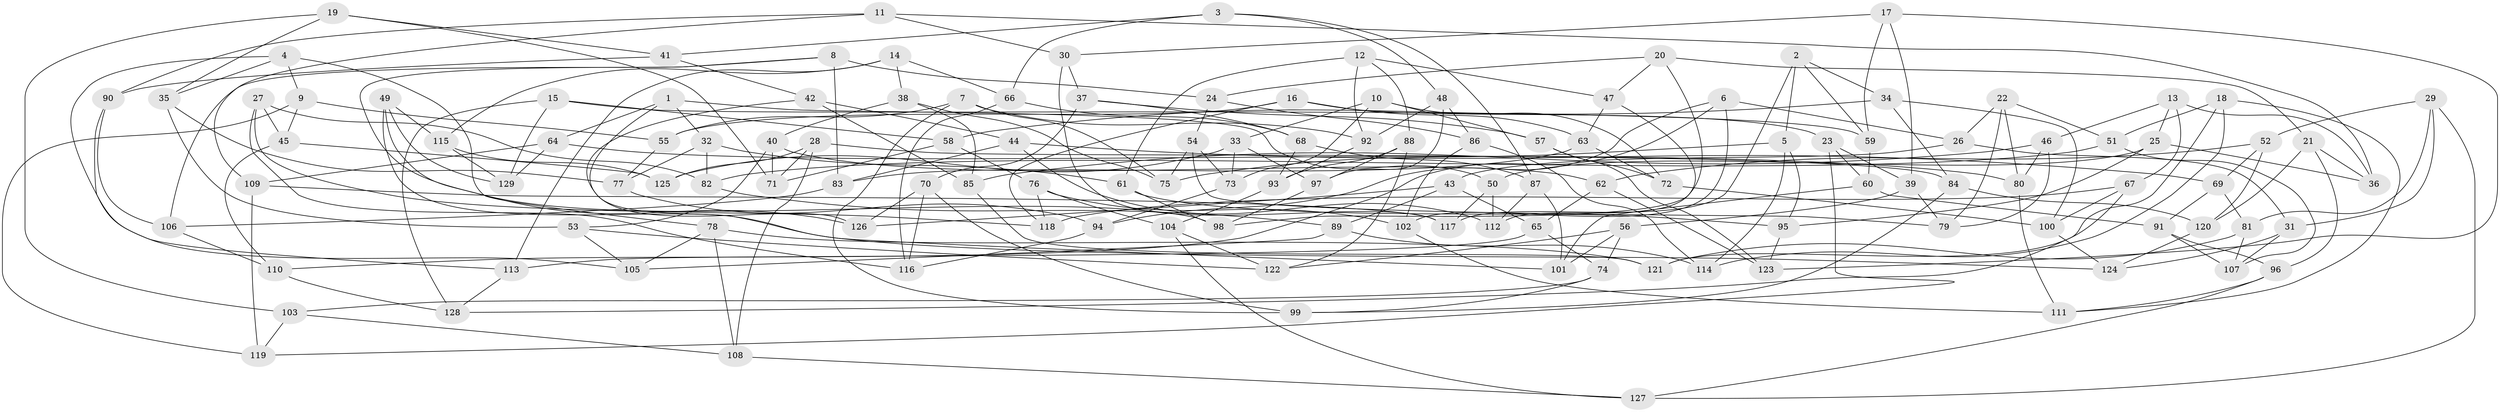 // coarse degree distribution, {13: 0.03125, 8: 0.078125, 4: 0.4375, 10: 0.046875, 6: 0.203125, 3: 0.046875, 7: 0.078125, 14: 0.015625, 5: 0.046875, 9: 0.015625}
// Generated by graph-tools (version 1.1) at 2025/20/03/04/25 18:20:51]
// undirected, 129 vertices, 258 edges
graph export_dot {
graph [start="1"]
  node [color=gray90,style=filled];
  1;
  2;
  3;
  4;
  5;
  6;
  7;
  8;
  9;
  10;
  11;
  12;
  13;
  14;
  15;
  16;
  17;
  18;
  19;
  20;
  21;
  22;
  23;
  24;
  25;
  26;
  27;
  28;
  29;
  30;
  31;
  32;
  33;
  34;
  35;
  36;
  37;
  38;
  39;
  40;
  41;
  42;
  43;
  44;
  45;
  46;
  47;
  48;
  49;
  50;
  51;
  52;
  53;
  54;
  55;
  56;
  57;
  58;
  59;
  60;
  61;
  62;
  63;
  64;
  65;
  66;
  67;
  68;
  69;
  70;
  71;
  72;
  73;
  74;
  75;
  76;
  77;
  78;
  79;
  80;
  81;
  82;
  83;
  84;
  85;
  86;
  87;
  88;
  89;
  90;
  91;
  92;
  93;
  94;
  95;
  96;
  97;
  98;
  99;
  100;
  101;
  102;
  103;
  104;
  105;
  106;
  107;
  108;
  109;
  110;
  111;
  112;
  113;
  114;
  115;
  116;
  117;
  118;
  119;
  120;
  121;
  122;
  123;
  124;
  125;
  126;
  127;
  128;
  129;
  1 -- 126;
  1 -- 50;
  1 -- 32;
  1 -- 64;
  2 -- 5;
  2 -- 59;
  2 -- 117;
  2 -- 34;
  3 -- 87;
  3 -- 66;
  3 -- 48;
  3 -- 41;
  4 -- 105;
  4 -- 78;
  4 -- 9;
  4 -- 35;
  5 -- 95;
  5 -- 75;
  5 -- 114;
  6 -- 110;
  6 -- 94;
  6 -- 102;
  6 -- 26;
  7 -- 75;
  7 -- 99;
  7 -- 92;
  7 -- 55;
  8 -- 98;
  8 -- 24;
  8 -- 83;
  8 -- 106;
  9 -- 119;
  9 -- 45;
  9 -- 55;
  10 -- 73;
  10 -- 33;
  10 -- 72;
  10 -- 57;
  11 -- 30;
  11 -- 109;
  11 -- 90;
  11 -- 36;
  12 -- 61;
  12 -- 92;
  12 -- 88;
  12 -- 47;
  13 -- 25;
  13 -- 67;
  13 -- 36;
  13 -- 46;
  14 -- 113;
  14 -- 115;
  14 -- 38;
  14 -- 66;
  15 -- 128;
  15 -- 59;
  15 -- 58;
  15 -- 129;
  16 -- 63;
  16 -- 118;
  16 -- 23;
  16 -- 55;
  17 -- 123;
  17 -- 30;
  17 -- 39;
  17 -- 59;
  18 -- 121;
  18 -- 114;
  18 -- 111;
  18 -- 51;
  19 -- 71;
  19 -- 103;
  19 -- 35;
  19 -- 41;
  20 -- 47;
  20 -- 24;
  20 -- 21;
  20 -- 98;
  21 -- 96;
  21 -- 36;
  21 -- 120;
  22 -- 80;
  22 -- 79;
  22 -- 26;
  22 -- 51;
  23 -- 39;
  23 -- 60;
  23 -- 119;
  24 -- 86;
  24 -- 54;
  25 -- 50;
  25 -- 36;
  25 -- 95;
  26 -- 43;
  26 -- 31;
  27 -- 45;
  27 -- 118;
  27 -- 82;
  27 -- 116;
  28 -- 84;
  28 -- 125;
  28 -- 108;
  28 -- 71;
  29 -- 127;
  29 -- 52;
  29 -- 81;
  29 -- 31;
  30 -- 117;
  30 -- 37;
  31 -- 107;
  31 -- 124;
  32 -- 61;
  32 -- 77;
  32 -- 82;
  33 -- 125;
  33 -- 97;
  33 -- 73;
  34 -- 58;
  34 -- 84;
  34 -- 100;
  35 -- 53;
  35 -- 77;
  37 -- 70;
  37 -- 57;
  37 -- 68;
  38 -- 85;
  38 -- 40;
  38 -- 75;
  39 -- 79;
  39 -- 56;
  40 -- 53;
  40 -- 62;
  40 -- 71;
  41 -- 42;
  41 -- 90;
  42 -- 101;
  42 -- 85;
  42 -- 44;
  43 -- 126;
  43 -- 89;
  43 -- 65;
  44 -- 112;
  44 -- 83;
  44 -- 69;
  45 -- 125;
  45 -- 110;
  46 -- 79;
  46 -- 85;
  46 -- 80;
  47 -- 63;
  47 -- 112;
  48 -- 92;
  48 -- 86;
  48 -- 97;
  49 -- 124;
  49 -- 126;
  49 -- 129;
  49 -- 115;
  50 -- 117;
  50 -- 112;
  51 -- 107;
  51 -- 82;
  52 -- 120;
  52 -- 69;
  52 -- 62;
  53 -- 122;
  53 -- 105;
  54 -- 75;
  54 -- 73;
  54 -- 79;
  55 -- 77;
  56 -- 122;
  56 -- 74;
  56 -- 101;
  57 -- 72;
  57 -- 123;
  58 -- 76;
  58 -- 71;
  59 -- 60;
  60 -- 91;
  60 -- 101;
  61 -- 95;
  61 -- 98;
  62 -- 65;
  62 -- 123;
  63 -- 72;
  63 -- 83;
  64 -- 80;
  64 -- 109;
  64 -- 129;
  65 -- 74;
  65 -- 113;
  66 -- 68;
  66 -- 116;
  67 -- 100;
  67 -- 118;
  67 -- 128;
  68 -- 93;
  68 -- 87;
  69 -- 81;
  69 -- 91;
  70 -- 126;
  70 -- 116;
  70 -- 99;
  72 -- 100;
  73 -- 94;
  74 -- 99;
  74 -- 103;
  76 -- 102;
  76 -- 118;
  76 -- 104;
  77 -- 94;
  78 -- 105;
  78 -- 108;
  78 -- 121;
  80 -- 111;
  81 -- 121;
  81 -- 107;
  82 -- 89;
  83 -- 106;
  84 -- 99;
  84 -- 120;
  85 -- 121;
  86 -- 102;
  86 -- 114;
  87 -- 101;
  87 -- 112;
  88 -- 122;
  88 -- 93;
  88 -- 97;
  89 -- 114;
  89 -- 105;
  90 -- 113;
  90 -- 106;
  91 -- 96;
  91 -- 107;
  92 -- 93;
  93 -- 104;
  94 -- 116;
  95 -- 123;
  96 -- 111;
  96 -- 127;
  97 -- 98;
  100 -- 124;
  102 -- 111;
  103 -- 119;
  103 -- 108;
  104 -- 122;
  104 -- 127;
  106 -- 110;
  108 -- 127;
  109 -- 119;
  109 -- 117;
  110 -- 128;
  113 -- 128;
  115 -- 129;
  115 -- 125;
  120 -- 124;
}
